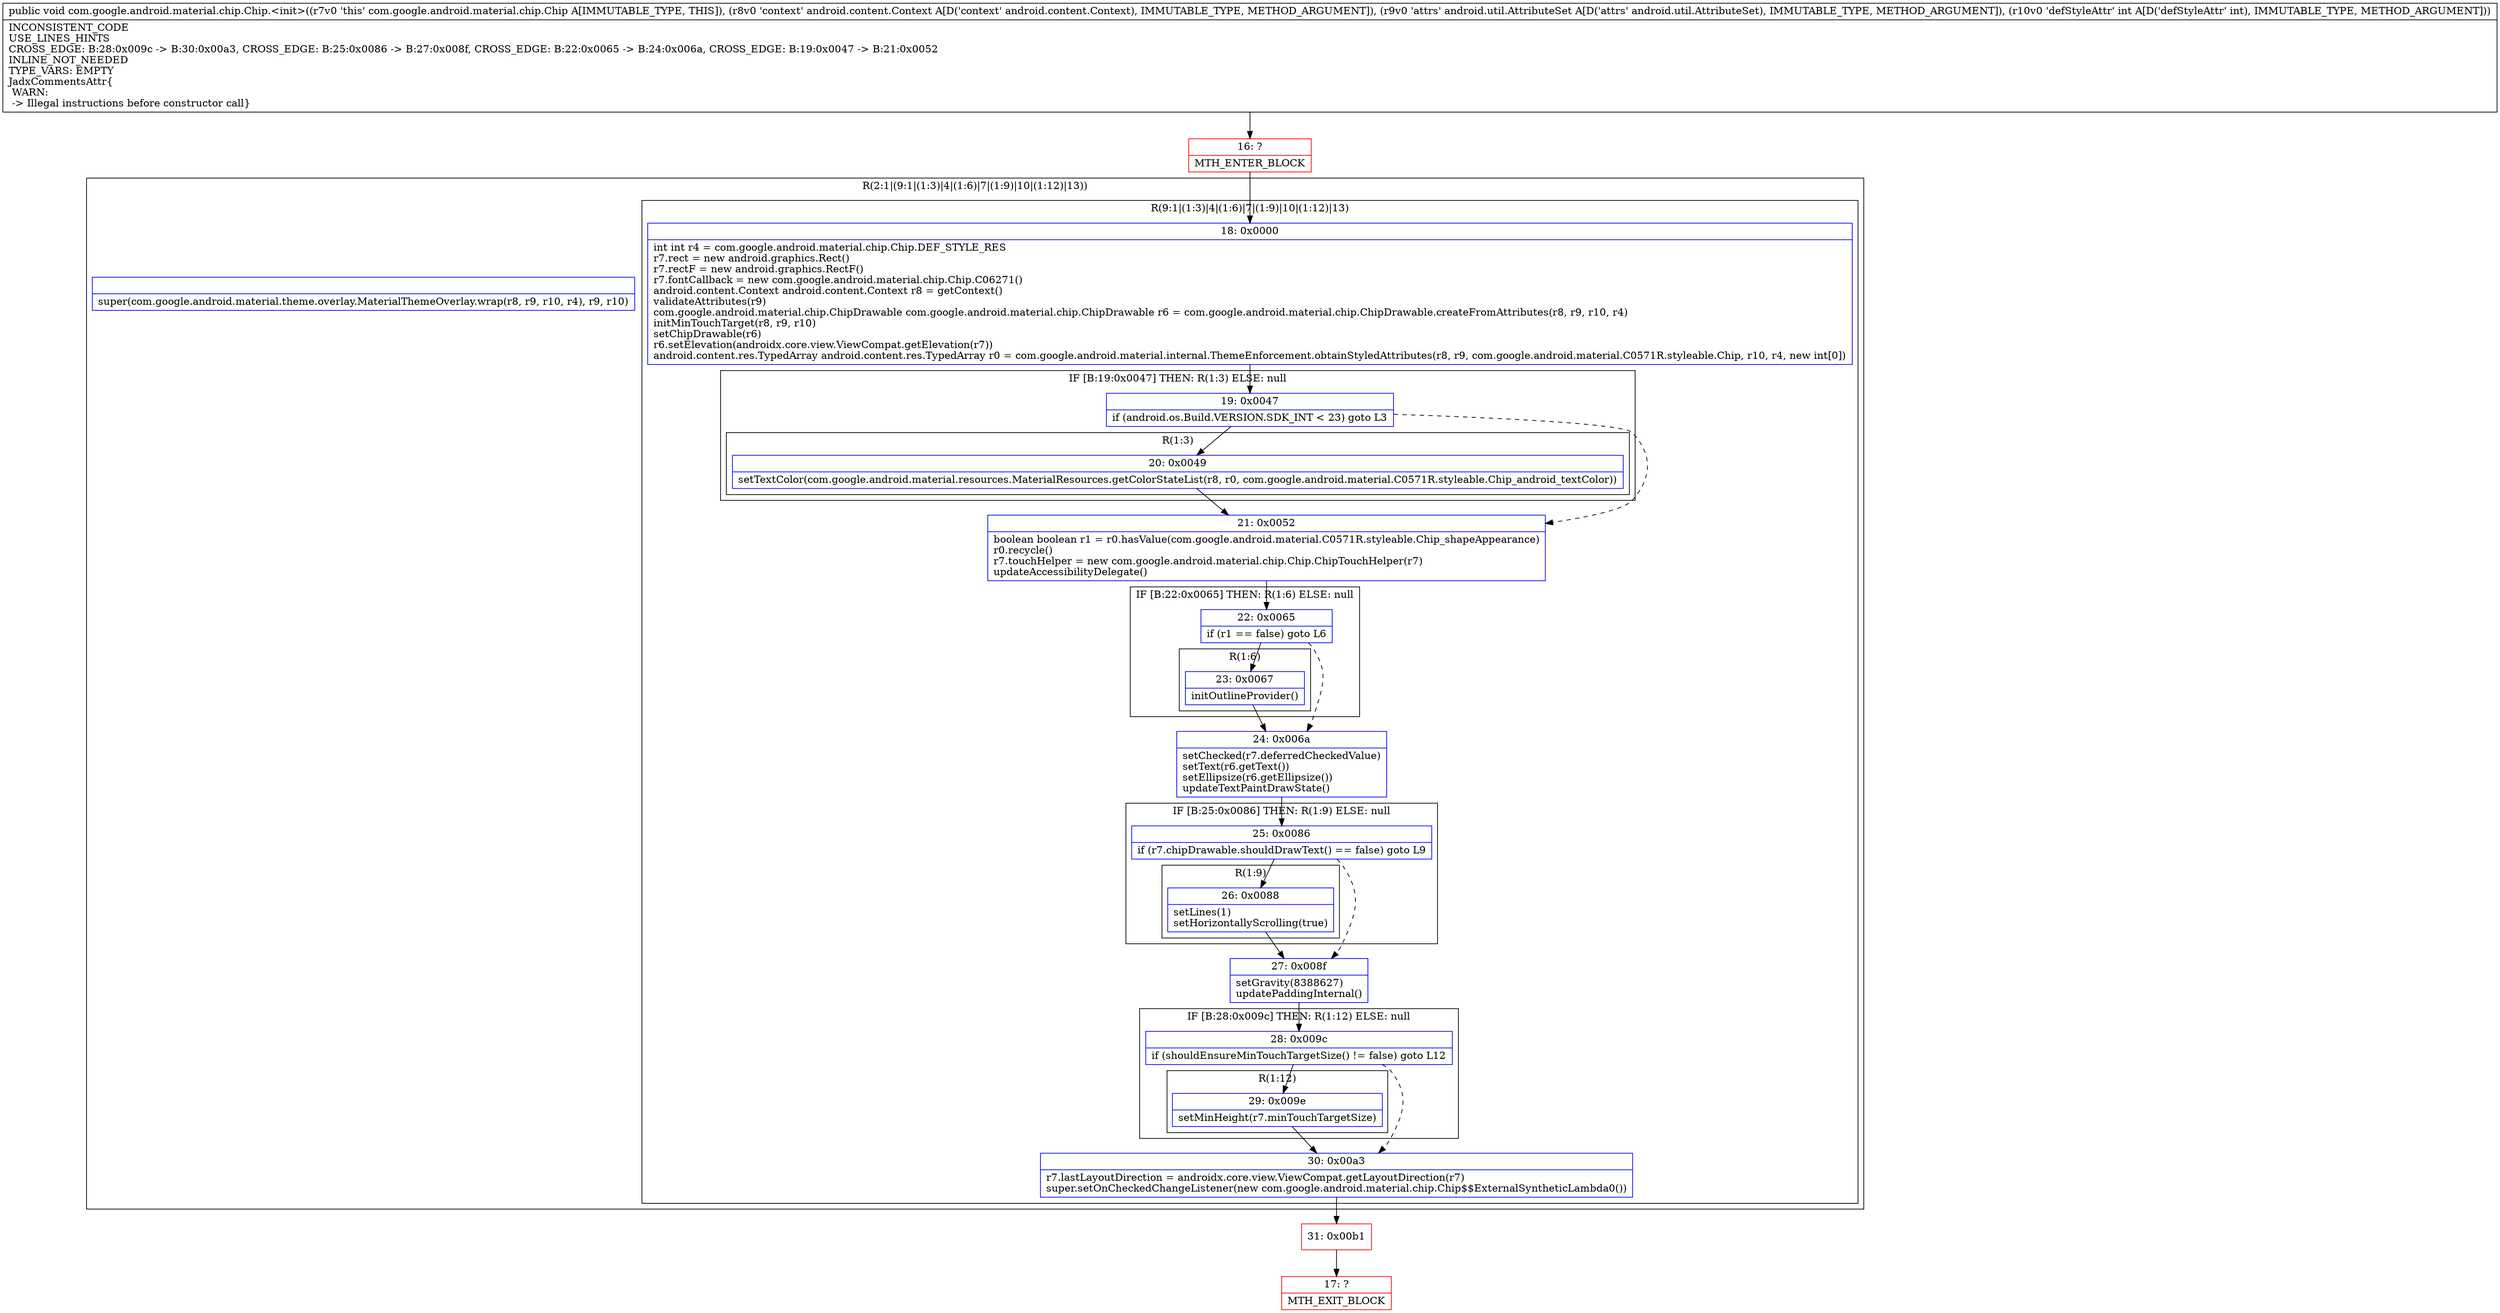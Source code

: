digraph "CFG forcom.google.android.material.chip.Chip.\<init\>(Landroid\/content\/Context;Landroid\/util\/AttributeSet;I)V" {
subgraph cluster_Region_908682438 {
label = "R(2:1|(9:1|(1:3)|4|(1:6)|7|(1:9)|10|(1:12)|13))";
node [shape=record,color=blue];
Node_InsnContainer_1167394714 [shape=record,label="{|super(com.google.android.material.theme.overlay.MaterialThemeOverlay.wrap(r8, r9, r10, r4), r9, r10)\l}"];
subgraph cluster_Region_419684934 {
label = "R(9:1|(1:3)|4|(1:6)|7|(1:9)|10|(1:12)|13)";
node [shape=record,color=blue];
Node_18 [shape=record,label="{18\:\ 0x0000|int int r4 = com.google.android.material.chip.Chip.DEF_STYLE_RES\lr7.rect = new android.graphics.Rect()\lr7.rectF = new android.graphics.RectF()\lr7.fontCallback = new com.google.android.material.chip.Chip.C06271()\landroid.content.Context android.content.Context r8 = getContext()\lvalidateAttributes(r9)\lcom.google.android.material.chip.ChipDrawable com.google.android.material.chip.ChipDrawable r6 = com.google.android.material.chip.ChipDrawable.createFromAttributes(r8, r9, r10, r4)\linitMinTouchTarget(r8, r9, r10)\lsetChipDrawable(r6)\lr6.setElevation(androidx.core.view.ViewCompat.getElevation(r7))\landroid.content.res.TypedArray android.content.res.TypedArray r0 = com.google.android.material.internal.ThemeEnforcement.obtainStyledAttributes(r8, r9, com.google.android.material.C0571R.styleable.Chip, r10, r4, new int[0])\l}"];
subgraph cluster_IfRegion_1403431313 {
label = "IF [B:19:0x0047] THEN: R(1:3) ELSE: null";
node [shape=record,color=blue];
Node_19 [shape=record,label="{19\:\ 0x0047|if (android.os.Build.VERSION.SDK_INT \< 23) goto L3\l}"];
subgraph cluster_Region_1156069617 {
label = "R(1:3)";
node [shape=record,color=blue];
Node_20 [shape=record,label="{20\:\ 0x0049|setTextColor(com.google.android.material.resources.MaterialResources.getColorStateList(r8, r0, com.google.android.material.C0571R.styleable.Chip_android_textColor))\l}"];
}
}
Node_21 [shape=record,label="{21\:\ 0x0052|boolean boolean r1 = r0.hasValue(com.google.android.material.C0571R.styleable.Chip_shapeAppearance)\lr0.recycle()\lr7.touchHelper = new com.google.android.material.chip.Chip.ChipTouchHelper(r7)\lupdateAccessibilityDelegate()\l}"];
subgraph cluster_IfRegion_43771725 {
label = "IF [B:22:0x0065] THEN: R(1:6) ELSE: null";
node [shape=record,color=blue];
Node_22 [shape=record,label="{22\:\ 0x0065|if (r1 == false) goto L6\l}"];
subgraph cluster_Region_1280382570 {
label = "R(1:6)";
node [shape=record,color=blue];
Node_23 [shape=record,label="{23\:\ 0x0067|initOutlineProvider()\l}"];
}
}
Node_24 [shape=record,label="{24\:\ 0x006a|setChecked(r7.deferredCheckedValue)\lsetText(r6.getText())\lsetEllipsize(r6.getEllipsize())\lupdateTextPaintDrawState()\l}"];
subgraph cluster_IfRegion_832783474 {
label = "IF [B:25:0x0086] THEN: R(1:9) ELSE: null";
node [shape=record,color=blue];
Node_25 [shape=record,label="{25\:\ 0x0086|if (r7.chipDrawable.shouldDrawText() == false) goto L9\l}"];
subgraph cluster_Region_1550265355 {
label = "R(1:9)";
node [shape=record,color=blue];
Node_26 [shape=record,label="{26\:\ 0x0088|setLines(1)\lsetHorizontallyScrolling(true)\l}"];
}
}
Node_27 [shape=record,label="{27\:\ 0x008f|setGravity(8388627)\lupdatePaddingInternal()\l}"];
subgraph cluster_IfRegion_988544055 {
label = "IF [B:28:0x009c] THEN: R(1:12) ELSE: null";
node [shape=record,color=blue];
Node_28 [shape=record,label="{28\:\ 0x009c|if (shouldEnsureMinTouchTargetSize() != false) goto L12\l}"];
subgraph cluster_Region_2127384390 {
label = "R(1:12)";
node [shape=record,color=blue];
Node_29 [shape=record,label="{29\:\ 0x009e|setMinHeight(r7.minTouchTargetSize)\l}"];
}
}
Node_30 [shape=record,label="{30\:\ 0x00a3|r7.lastLayoutDirection = androidx.core.view.ViewCompat.getLayoutDirection(r7)\lsuper.setOnCheckedChangeListener(new com.google.android.material.chip.Chip$$ExternalSyntheticLambda0())\l}"];
}
}
Node_16 [shape=record,color=red,label="{16\:\ ?|MTH_ENTER_BLOCK\l}"];
Node_31 [shape=record,color=red,label="{31\:\ 0x00b1}"];
Node_17 [shape=record,color=red,label="{17\:\ ?|MTH_EXIT_BLOCK\l}"];
MethodNode[shape=record,label="{public void com.google.android.material.chip.Chip.\<init\>((r7v0 'this' com.google.android.material.chip.Chip A[IMMUTABLE_TYPE, THIS]), (r8v0 'context' android.content.Context A[D('context' android.content.Context), IMMUTABLE_TYPE, METHOD_ARGUMENT]), (r9v0 'attrs' android.util.AttributeSet A[D('attrs' android.util.AttributeSet), IMMUTABLE_TYPE, METHOD_ARGUMENT]), (r10v0 'defStyleAttr' int A[D('defStyleAttr' int), IMMUTABLE_TYPE, METHOD_ARGUMENT]))  | INCONSISTENT_CODE\lUSE_LINES_HINTS\lCROSS_EDGE: B:28:0x009c \-\> B:30:0x00a3, CROSS_EDGE: B:25:0x0086 \-\> B:27:0x008f, CROSS_EDGE: B:22:0x0065 \-\> B:24:0x006a, CROSS_EDGE: B:19:0x0047 \-\> B:21:0x0052\lINLINE_NOT_NEEDED\lTYPE_VARS: EMPTY\lJadxCommentsAttr\{\l WARN: \l \-\> Illegal instructions before constructor call\}\l}"];
MethodNode -> Node_16;Node_18 -> Node_19;
Node_19 -> Node_20;
Node_19 -> Node_21[style=dashed];
Node_20 -> Node_21;
Node_21 -> Node_22;
Node_22 -> Node_23;
Node_22 -> Node_24[style=dashed];
Node_23 -> Node_24;
Node_24 -> Node_25;
Node_25 -> Node_26;
Node_25 -> Node_27[style=dashed];
Node_26 -> Node_27;
Node_27 -> Node_28;
Node_28 -> Node_29;
Node_28 -> Node_30[style=dashed];
Node_29 -> Node_30;
Node_30 -> Node_31;
Node_16 -> Node_18;
Node_31 -> Node_17;
}

